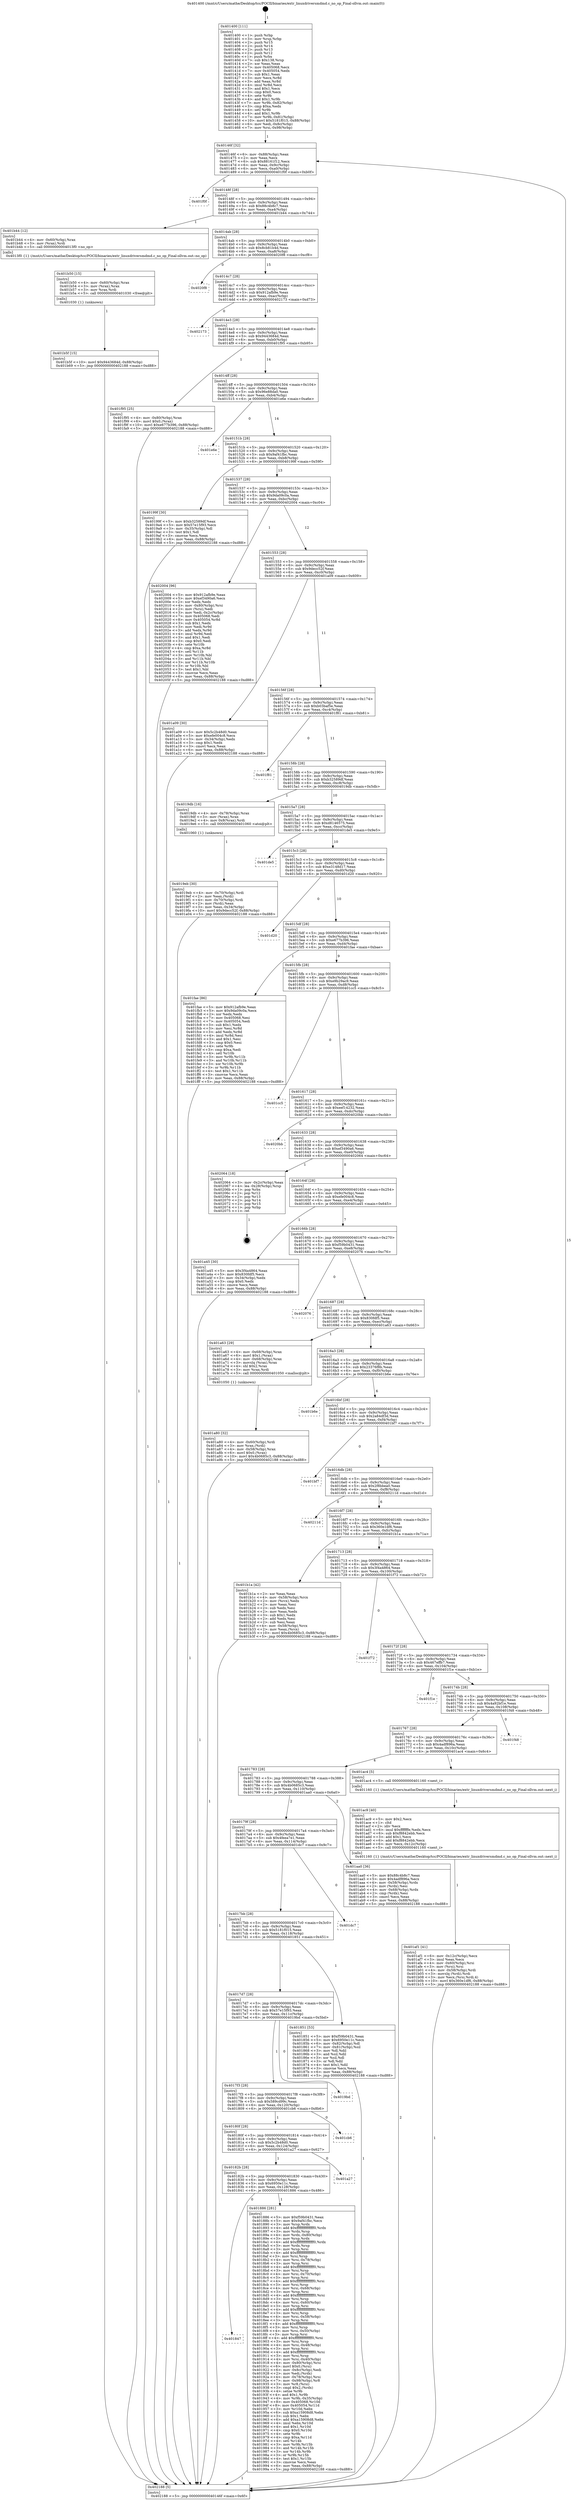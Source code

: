 digraph "0x401400" {
  label = "0x401400 (/mnt/c/Users/mathe/Desktop/tcc/POCII/binaries/extr_linuxdriversmdmd.c_no_op_Final-ollvm.out::main(0))"
  labelloc = "t"
  node[shape=record]

  Entry [label="",width=0.3,height=0.3,shape=circle,fillcolor=black,style=filled]
  "0x40146f" [label="{
     0x40146f [32]\l
     | [instrs]\l
     &nbsp;&nbsp;0x40146f \<+6\>: mov -0x88(%rbp),%eax\l
     &nbsp;&nbsp;0x401475 \<+2\>: mov %eax,%ecx\l
     &nbsp;&nbsp;0x401477 \<+6\>: sub $0x88161f12,%ecx\l
     &nbsp;&nbsp;0x40147d \<+6\>: mov %eax,-0x9c(%rbp)\l
     &nbsp;&nbsp;0x401483 \<+6\>: mov %ecx,-0xa0(%rbp)\l
     &nbsp;&nbsp;0x401489 \<+6\>: je 0000000000401f0f \<main+0xb0f\>\l
  }"]
  "0x401f0f" [label="{
     0x401f0f\l
  }", style=dashed]
  "0x40148f" [label="{
     0x40148f [28]\l
     | [instrs]\l
     &nbsp;&nbsp;0x40148f \<+5\>: jmp 0000000000401494 \<main+0x94\>\l
     &nbsp;&nbsp;0x401494 \<+6\>: mov -0x9c(%rbp),%eax\l
     &nbsp;&nbsp;0x40149a \<+5\>: sub $0x88c4b8c7,%eax\l
     &nbsp;&nbsp;0x40149f \<+6\>: mov %eax,-0xa4(%rbp)\l
     &nbsp;&nbsp;0x4014a5 \<+6\>: je 0000000000401b44 \<main+0x744\>\l
  }"]
  Exit [label="",width=0.3,height=0.3,shape=circle,fillcolor=black,style=filled,peripheries=2]
  "0x401b44" [label="{
     0x401b44 [12]\l
     | [instrs]\l
     &nbsp;&nbsp;0x401b44 \<+4\>: mov -0x60(%rbp),%rax\l
     &nbsp;&nbsp;0x401b48 \<+3\>: mov (%rax),%rdi\l
     &nbsp;&nbsp;0x401b4b \<+5\>: call 00000000004013f0 \<no_op\>\l
     | [calls]\l
     &nbsp;&nbsp;0x4013f0 \{1\} (/mnt/c/Users/mathe/Desktop/tcc/POCII/binaries/extr_linuxdriversmdmd.c_no_op_Final-ollvm.out::no_op)\l
  }"]
  "0x4014ab" [label="{
     0x4014ab [28]\l
     | [instrs]\l
     &nbsp;&nbsp;0x4014ab \<+5\>: jmp 00000000004014b0 \<main+0xb0\>\l
     &nbsp;&nbsp;0x4014b0 \<+6\>: mov -0x9c(%rbp),%eax\l
     &nbsp;&nbsp;0x4014b6 \<+5\>: sub $0x8cb81b4d,%eax\l
     &nbsp;&nbsp;0x4014bb \<+6\>: mov %eax,-0xa8(%rbp)\l
     &nbsp;&nbsp;0x4014c1 \<+6\>: je 00000000004020f8 \<main+0xcf8\>\l
  }"]
  "0x401b5f" [label="{
     0x401b5f [15]\l
     | [instrs]\l
     &nbsp;&nbsp;0x401b5f \<+10\>: movl $0x9443684d,-0x88(%rbp)\l
     &nbsp;&nbsp;0x401b69 \<+5\>: jmp 0000000000402188 \<main+0xd88\>\l
  }"]
  "0x4020f8" [label="{
     0x4020f8\l
  }", style=dashed]
  "0x4014c7" [label="{
     0x4014c7 [28]\l
     | [instrs]\l
     &nbsp;&nbsp;0x4014c7 \<+5\>: jmp 00000000004014cc \<main+0xcc\>\l
     &nbsp;&nbsp;0x4014cc \<+6\>: mov -0x9c(%rbp),%eax\l
     &nbsp;&nbsp;0x4014d2 \<+5\>: sub $0x912afb9e,%eax\l
     &nbsp;&nbsp;0x4014d7 \<+6\>: mov %eax,-0xac(%rbp)\l
     &nbsp;&nbsp;0x4014dd \<+6\>: je 0000000000402173 \<main+0xd73\>\l
  }"]
  "0x401b50" [label="{
     0x401b50 [15]\l
     | [instrs]\l
     &nbsp;&nbsp;0x401b50 \<+4\>: mov -0x60(%rbp),%rax\l
     &nbsp;&nbsp;0x401b54 \<+3\>: mov (%rax),%rax\l
     &nbsp;&nbsp;0x401b57 \<+3\>: mov %rax,%rdi\l
     &nbsp;&nbsp;0x401b5a \<+5\>: call 0000000000401030 \<free@plt\>\l
     | [calls]\l
     &nbsp;&nbsp;0x401030 \{1\} (unknown)\l
  }"]
  "0x402173" [label="{
     0x402173\l
  }", style=dashed]
  "0x4014e3" [label="{
     0x4014e3 [28]\l
     | [instrs]\l
     &nbsp;&nbsp;0x4014e3 \<+5\>: jmp 00000000004014e8 \<main+0xe8\>\l
     &nbsp;&nbsp;0x4014e8 \<+6\>: mov -0x9c(%rbp),%eax\l
     &nbsp;&nbsp;0x4014ee \<+5\>: sub $0x9443684d,%eax\l
     &nbsp;&nbsp;0x4014f3 \<+6\>: mov %eax,-0xb0(%rbp)\l
     &nbsp;&nbsp;0x4014f9 \<+6\>: je 0000000000401f95 \<main+0xb95\>\l
  }"]
  "0x401af1" [label="{
     0x401af1 [41]\l
     | [instrs]\l
     &nbsp;&nbsp;0x401af1 \<+6\>: mov -0x12c(%rbp),%ecx\l
     &nbsp;&nbsp;0x401af7 \<+3\>: imul %eax,%ecx\l
     &nbsp;&nbsp;0x401afa \<+4\>: mov -0x60(%rbp),%rsi\l
     &nbsp;&nbsp;0x401afe \<+3\>: mov (%rsi),%rsi\l
     &nbsp;&nbsp;0x401b01 \<+4\>: mov -0x58(%rbp),%rdi\l
     &nbsp;&nbsp;0x401b05 \<+3\>: movslq (%rdi),%rdi\l
     &nbsp;&nbsp;0x401b08 \<+3\>: mov %ecx,(%rsi,%rdi,4)\l
     &nbsp;&nbsp;0x401b0b \<+10\>: movl $0x360e1df6,-0x88(%rbp)\l
     &nbsp;&nbsp;0x401b15 \<+5\>: jmp 0000000000402188 \<main+0xd88\>\l
  }"]
  "0x401f95" [label="{
     0x401f95 [25]\l
     | [instrs]\l
     &nbsp;&nbsp;0x401f95 \<+4\>: mov -0x80(%rbp),%rax\l
     &nbsp;&nbsp;0x401f99 \<+6\>: movl $0x0,(%rax)\l
     &nbsp;&nbsp;0x401f9f \<+10\>: movl $0xe677b396,-0x88(%rbp)\l
     &nbsp;&nbsp;0x401fa9 \<+5\>: jmp 0000000000402188 \<main+0xd88\>\l
  }"]
  "0x4014ff" [label="{
     0x4014ff [28]\l
     | [instrs]\l
     &nbsp;&nbsp;0x4014ff \<+5\>: jmp 0000000000401504 \<main+0x104\>\l
     &nbsp;&nbsp;0x401504 \<+6\>: mov -0x9c(%rbp),%eax\l
     &nbsp;&nbsp;0x40150a \<+5\>: sub $0x96e88da0,%eax\l
     &nbsp;&nbsp;0x40150f \<+6\>: mov %eax,-0xb4(%rbp)\l
     &nbsp;&nbsp;0x401515 \<+6\>: je 0000000000401e6e \<main+0xa6e\>\l
  }"]
  "0x401ac9" [label="{
     0x401ac9 [40]\l
     | [instrs]\l
     &nbsp;&nbsp;0x401ac9 \<+5\>: mov $0x2,%ecx\l
     &nbsp;&nbsp;0x401ace \<+1\>: cltd\l
     &nbsp;&nbsp;0x401acf \<+2\>: idiv %ecx\l
     &nbsp;&nbsp;0x401ad1 \<+6\>: imul $0xfffffffe,%edx,%ecx\l
     &nbsp;&nbsp;0x401ad7 \<+6\>: sub $0xf8842ebb,%ecx\l
     &nbsp;&nbsp;0x401add \<+3\>: add $0x1,%ecx\l
     &nbsp;&nbsp;0x401ae0 \<+6\>: add $0xf8842ebb,%ecx\l
     &nbsp;&nbsp;0x401ae6 \<+6\>: mov %ecx,-0x12c(%rbp)\l
     &nbsp;&nbsp;0x401aec \<+5\>: call 0000000000401160 \<next_i\>\l
     | [calls]\l
     &nbsp;&nbsp;0x401160 \{1\} (/mnt/c/Users/mathe/Desktop/tcc/POCII/binaries/extr_linuxdriversmdmd.c_no_op_Final-ollvm.out::next_i)\l
  }"]
  "0x401e6e" [label="{
     0x401e6e\l
  }", style=dashed]
  "0x40151b" [label="{
     0x40151b [28]\l
     | [instrs]\l
     &nbsp;&nbsp;0x40151b \<+5\>: jmp 0000000000401520 \<main+0x120\>\l
     &nbsp;&nbsp;0x401520 \<+6\>: mov -0x9c(%rbp),%eax\l
     &nbsp;&nbsp;0x401526 \<+5\>: sub $0x9af41fbc,%eax\l
     &nbsp;&nbsp;0x40152b \<+6\>: mov %eax,-0xb8(%rbp)\l
     &nbsp;&nbsp;0x401531 \<+6\>: je 000000000040199f \<main+0x59f\>\l
  }"]
  "0x401a80" [label="{
     0x401a80 [32]\l
     | [instrs]\l
     &nbsp;&nbsp;0x401a80 \<+4\>: mov -0x60(%rbp),%rdi\l
     &nbsp;&nbsp;0x401a84 \<+3\>: mov %rax,(%rdi)\l
     &nbsp;&nbsp;0x401a87 \<+4\>: mov -0x58(%rbp),%rax\l
     &nbsp;&nbsp;0x401a8b \<+6\>: movl $0x0,(%rax)\l
     &nbsp;&nbsp;0x401a91 \<+10\>: movl $0x4b0685c3,-0x88(%rbp)\l
     &nbsp;&nbsp;0x401a9b \<+5\>: jmp 0000000000402188 \<main+0xd88\>\l
  }"]
  "0x40199f" [label="{
     0x40199f [30]\l
     | [instrs]\l
     &nbsp;&nbsp;0x40199f \<+5\>: mov $0xb32589df,%eax\l
     &nbsp;&nbsp;0x4019a4 \<+5\>: mov $0x57e15f93,%ecx\l
     &nbsp;&nbsp;0x4019a9 \<+3\>: mov -0x35(%rbp),%dl\l
     &nbsp;&nbsp;0x4019ac \<+3\>: test $0x1,%dl\l
     &nbsp;&nbsp;0x4019af \<+3\>: cmovne %ecx,%eax\l
     &nbsp;&nbsp;0x4019b2 \<+6\>: mov %eax,-0x88(%rbp)\l
     &nbsp;&nbsp;0x4019b8 \<+5\>: jmp 0000000000402188 \<main+0xd88\>\l
  }"]
  "0x401537" [label="{
     0x401537 [28]\l
     | [instrs]\l
     &nbsp;&nbsp;0x401537 \<+5\>: jmp 000000000040153c \<main+0x13c\>\l
     &nbsp;&nbsp;0x40153c \<+6\>: mov -0x9c(%rbp),%eax\l
     &nbsp;&nbsp;0x401542 \<+5\>: sub $0x9da09c0a,%eax\l
     &nbsp;&nbsp;0x401547 \<+6\>: mov %eax,-0xbc(%rbp)\l
     &nbsp;&nbsp;0x40154d \<+6\>: je 0000000000402004 \<main+0xc04\>\l
  }"]
  "0x4019eb" [label="{
     0x4019eb [30]\l
     | [instrs]\l
     &nbsp;&nbsp;0x4019eb \<+4\>: mov -0x70(%rbp),%rdi\l
     &nbsp;&nbsp;0x4019ef \<+2\>: mov %eax,(%rdi)\l
     &nbsp;&nbsp;0x4019f1 \<+4\>: mov -0x70(%rbp),%rdi\l
     &nbsp;&nbsp;0x4019f5 \<+2\>: mov (%rdi),%eax\l
     &nbsp;&nbsp;0x4019f7 \<+3\>: mov %eax,-0x34(%rbp)\l
     &nbsp;&nbsp;0x4019fa \<+10\>: movl $0x9decc52f,-0x88(%rbp)\l
     &nbsp;&nbsp;0x401a04 \<+5\>: jmp 0000000000402188 \<main+0xd88\>\l
  }"]
  "0x402004" [label="{
     0x402004 [96]\l
     | [instrs]\l
     &nbsp;&nbsp;0x402004 \<+5\>: mov $0x912afb9e,%eax\l
     &nbsp;&nbsp;0x402009 \<+5\>: mov $0xef3490a6,%ecx\l
     &nbsp;&nbsp;0x40200e \<+2\>: xor %edx,%edx\l
     &nbsp;&nbsp;0x402010 \<+4\>: mov -0x80(%rbp),%rsi\l
     &nbsp;&nbsp;0x402014 \<+2\>: mov (%rsi),%edi\l
     &nbsp;&nbsp;0x402016 \<+3\>: mov %edi,-0x2c(%rbp)\l
     &nbsp;&nbsp;0x402019 \<+7\>: mov 0x405068,%edi\l
     &nbsp;&nbsp;0x402020 \<+8\>: mov 0x405054,%r8d\l
     &nbsp;&nbsp;0x402028 \<+3\>: sub $0x1,%edx\l
     &nbsp;&nbsp;0x40202b \<+3\>: mov %edi,%r9d\l
     &nbsp;&nbsp;0x40202e \<+3\>: add %edx,%r9d\l
     &nbsp;&nbsp;0x402031 \<+4\>: imul %r9d,%edi\l
     &nbsp;&nbsp;0x402035 \<+3\>: and $0x1,%edi\l
     &nbsp;&nbsp;0x402038 \<+3\>: cmp $0x0,%edi\l
     &nbsp;&nbsp;0x40203b \<+4\>: sete %r10b\l
     &nbsp;&nbsp;0x40203f \<+4\>: cmp $0xa,%r8d\l
     &nbsp;&nbsp;0x402043 \<+4\>: setl %r11b\l
     &nbsp;&nbsp;0x402047 \<+3\>: mov %r10b,%bl\l
     &nbsp;&nbsp;0x40204a \<+3\>: and %r11b,%bl\l
     &nbsp;&nbsp;0x40204d \<+3\>: xor %r11b,%r10b\l
     &nbsp;&nbsp;0x402050 \<+3\>: or %r10b,%bl\l
     &nbsp;&nbsp;0x402053 \<+3\>: test $0x1,%bl\l
     &nbsp;&nbsp;0x402056 \<+3\>: cmovne %ecx,%eax\l
     &nbsp;&nbsp;0x402059 \<+6\>: mov %eax,-0x88(%rbp)\l
     &nbsp;&nbsp;0x40205f \<+5\>: jmp 0000000000402188 \<main+0xd88\>\l
  }"]
  "0x401553" [label="{
     0x401553 [28]\l
     | [instrs]\l
     &nbsp;&nbsp;0x401553 \<+5\>: jmp 0000000000401558 \<main+0x158\>\l
     &nbsp;&nbsp;0x401558 \<+6\>: mov -0x9c(%rbp),%eax\l
     &nbsp;&nbsp;0x40155e \<+5\>: sub $0x9decc52f,%eax\l
     &nbsp;&nbsp;0x401563 \<+6\>: mov %eax,-0xc0(%rbp)\l
     &nbsp;&nbsp;0x401569 \<+6\>: je 0000000000401a09 \<main+0x609\>\l
  }"]
  "0x401847" [label="{
     0x401847\l
  }", style=dashed]
  "0x401a09" [label="{
     0x401a09 [30]\l
     | [instrs]\l
     &nbsp;&nbsp;0x401a09 \<+5\>: mov $0x5c2b48d0,%eax\l
     &nbsp;&nbsp;0x401a0e \<+5\>: mov $0xefe004c8,%ecx\l
     &nbsp;&nbsp;0x401a13 \<+3\>: mov -0x34(%rbp),%edx\l
     &nbsp;&nbsp;0x401a16 \<+3\>: cmp $0x1,%edx\l
     &nbsp;&nbsp;0x401a19 \<+3\>: cmovl %ecx,%eax\l
     &nbsp;&nbsp;0x401a1c \<+6\>: mov %eax,-0x88(%rbp)\l
     &nbsp;&nbsp;0x401a22 \<+5\>: jmp 0000000000402188 \<main+0xd88\>\l
  }"]
  "0x40156f" [label="{
     0x40156f [28]\l
     | [instrs]\l
     &nbsp;&nbsp;0x40156f \<+5\>: jmp 0000000000401574 \<main+0x174\>\l
     &nbsp;&nbsp;0x401574 \<+6\>: mov -0x9c(%rbp),%eax\l
     &nbsp;&nbsp;0x40157a \<+5\>: sub $0xb03baf5e,%eax\l
     &nbsp;&nbsp;0x40157f \<+6\>: mov %eax,-0xc4(%rbp)\l
     &nbsp;&nbsp;0x401585 \<+6\>: je 0000000000401f81 \<main+0xb81\>\l
  }"]
  "0x401886" [label="{
     0x401886 [281]\l
     | [instrs]\l
     &nbsp;&nbsp;0x401886 \<+5\>: mov $0xf59b0431,%eax\l
     &nbsp;&nbsp;0x40188b \<+5\>: mov $0x9af41fbc,%ecx\l
     &nbsp;&nbsp;0x401890 \<+3\>: mov %rsp,%rdx\l
     &nbsp;&nbsp;0x401893 \<+4\>: add $0xfffffffffffffff0,%rdx\l
     &nbsp;&nbsp;0x401897 \<+3\>: mov %rdx,%rsp\l
     &nbsp;&nbsp;0x40189a \<+4\>: mov %rdx,-0x80(%rbp)\l
     &nbsp;&nbsp;0x40189e \<+3\>: mov %rsp,%rdx\l
     &nbsp;&nbsp;0x4018a1 \<+4\>: add $0xfffffffffffffff0,%rdx\l
     &nbsp;&nbsp;0x4018a5 \<+3\>: mov %rdx,%rsp\l
     &nbsp;&nbsp;0x4018a8 \<+3\>: mov %rsp,%rsi\l
     &nbsp;&nbsp;0x4018ab \<+4\>: add $0xfffffffffffffff0,%rsi\l
     &nbsp;&nbsp;0x4018af \<+3\>: mov %rsi,%rsp\l
     &nbsp;&nbsp;0x4018b2 \<+4\>: mov %rsi,-0x78(%rbp)\l
     &nbsp;&nbsp;0x4018b6 \<+3\>: mov %rsp,%rsi\l
     &nbsp;&nbsp;0x4018b9 \<+4\>: add $0xfffffffffffffff0,%rsi\l
     &nbsp;&nbsp;0x4018bd \<+3\>: mov %rsi,%rsp\l
     &nbsp;&nbsp;0x4018c0 \<+4\>: mov %rsi,-0x70(%rbp)\l
     &nbsp;&nbsp;0x4018c4 \<+3\>: mov %rsp,%rsi\l
     &nbsp;&nbsp;0x4018c7 \<+4\>: add $0xfffffffffffffff0,%rsi\l
     &nbsp;&nbsp;0x4018cb \<+3\>: mov %rsi,%rsp\l
     &nbsp;&nbsp;0x4018ce \<+4\>: mov %rsi,-0x68(%rbp)\l
     &nbsp;&nbsp;0x4018d2 \<+3\>: mov %rsp,%rsi\l
     &nbsp;&nbsp;0x4018d5 \<+4\>: add $0xfffffffffffffff0,%rsi\l
     &nbsp;&nbsp;0x4018d9 \<+3\>: mov %rsi,%rsp\l
     &nbsp;&nbsp;0x4018dc \<+4\>: mov %rsi,-0x60(%rbp)\l
     &nbsp;&nbsp;0x4018e0 \<+3\>: mov %rsp,%rsi\l
     &nbsp;&nbsp;0x4018e3 \<+4\>: add $0xfffffffffffffff0,%rsi\l
     &nbsp;&nbsp;0x4018e7 \<+3\>: mov %rsi,%rsp\l
     &nbsp;&nbsp;0x4018ea \<+4\>: mov %rsi,-0x58(%rbp)\l
     &nbsp;&nbsp;0x4018ee \<+3\>: mov %rsp,%rsi\l
     &nbsp;&nbsp;0x4018f1 \<+4\>: add $0xfffffffffffffff0,%rsi\l
     &nbsp;&nbsp;0x4018f5 \<+3\>: mov %rsi,%rsp\l
     &nbsp;&nbsp;0x4018f8 \<+4\>: mov %rsi,-0x50(%rbp)\l
     &nbsp;&nbsp;0x4018fc \<+3\>: mov %rsp,%rsi\l
     &nbsp;&nbsp;0x4018ff \<+4\>: add $0xfffffffffffffff0,%rsi\l
     &nbsp;&nbsp;0x401903 \<+3\>: mov %rsi,%rsp\l
     &nbsp;&nbsp;0x401906 \<+4\>: mov %rsi,-0x48(%rbp)\l
     &nbsp;&nbsp;0x40190a \<+3\>: mov %rsp,%rsi\l
     &nbsp;&nbsp;0x40190d \<+4\>: add $0xfffffffffffffff0,%rsi\l
     &nbsp;&nbsp;0x401911 \<+3\>: mov %rsi,%rsp\l
     &nbsp;&nbsp;0x401914 \<+4\>: mov %rsi,-0x40(%rbp)\l
     &nbsp;&nbsp;0x401918 \<+4\>: mov -0x80(%rbp),%rsi\l
     &nbsp;&nbsp;0x40191c \<+6\>: movl $0x0,(%rsi)\l
     &nbsp;&nbsp;0x401922 \<+6\>: mov -0x8c(%rbp),%edi\l
     &nbsp;&nbsp;0x401928 \<+2\>: mov %edi,(%rdx)\l
     &nbsp;&nbsp;0x40192a \<+4\>: mov -0x78(%rbp),%rsi\l
     &nbsp;&nbsp;0x40192e \<+7\>: mov -0x98(%rbp),%r8\l
     &nbsp;&nbsp;0x401935 \<+3\>: mov %r8,(%rsi)\l
     &nbsp;&nbsp;0x401938 \<+3\>: cmpl $0x2,(%rdx)\l
     &nbsp;&nbsp;0x40193b \<+4\>: setne %r9b\l
     &nbsp;&nbsp;0x40193f \<+4\>: and $0x1,%r9b\l
     &nbsp;&nbsp;0x401943 \<+4\>: mov %r9b,-0x35(%rbp)\l
     &nbsp;&nbsp;0x401947 \<+8\>: mov 0x405068,%r10d\l
     &nbsp;&nbsp;0x40194f \<+8\>: mov 0x405054,%r11d\l
     &nbsp;&nbsp;0x401957 \<+3\>: mov %r10d,%ebx\l
     &nbsp;&nbsp;0x40195a \<+6\>: sub $0xa15908d8,%ebx\l
     &nbsp;&nbsp;0x401960 \<+3\>: sub $0x1,%ebx\l
     &nbsp;&nbsp;0x401963 \<+6\>: add $0xa15908d8,%ebx\l
     &nbsp;&nbsp;0x401969 \<+4\>: imul %ebx,%r10d\l
     &nbsp;&nbsp;0x40196d \<+4\>: and $0x1,%r10d\l
     &nbsp;&nbsp;0x401971 \<+4\>: cmp $0x0,%r10d\l
     &nbsp;&nbsp;0x401975 \<+4\>: sete %r9b\l
     &nbsp;&nbsp;0x401979 \<+4\>: cmp $0xa,%r11d\l
     &nbsp;&nbsp;0x40197d \<+4\>: setl %r14b\l
     &nbsp;&nbsp;0x401981 \<+3\>: mov %r9b,%r15b\l
     &nbsp;&nbsp;0x401984 \<+3\>: and %r14b,%r15b\l
     &nbsp;&nbsp;0x401987 \<+3\>: xor %r14b,%r9b\l
     &nbsp;&nbsp;0x40198a \<+3\>: or %r9b,%r15b\l
     &nbsp;&nbsp;0x40198d \<+4\>: test $0x1,%r15b\l
     &nbsp;&nbsp;0x401991 \<+3\>: cmovne %ecx,%eax\l
     &nbsp;&nbsp;0x401994 \<+6\>: mov %eax,-0x88(%rbp)\l
     &nbsp;&nbsp;0x40199a \<+5\>: jmp 0000000000402188 \<main+0xd88\>\l
  }"]
  "0x401f81" [label="{
     0x401f81\l
  }", style=dashed]
  "0x40158b" [label="{
     0x40158b [28]\l
     | [instrs]\l
     &nbsp;&nbsp;0x40158b \<+5\>: jmp 0000000000401590 \<main+0x190\>\l
     &nbsp;&nbsp;0x401590 \<+6\>: mov -0x9c(%rbp),%eax\l
     &nbsp;&nbsp;0x401596 \<+5\>: sub $0xb32589df,%eax\l
     &nbsp;&nbsp;0x40159b \<+6\>: mov %eax,-0xc8(%rbp)\l
     &nbsp;&nbsp;0x4015a1 \<+6\>: je 00000000004019db \<main+0x5db\>\l
  }"]
  "0x40182b" [label="{
     0x40182b [28]\l
     | [instrs]\l
     &nbsp;&nbsp;0x40182b \<+5\>: jmp 0000000000401830 \<main+0x430\>\l
     &nbsp;&nbsp;0x401830 \<+6\>: mov -0x9c(%rbp),%eax\l
     &nbsp;&nbsp;0x401836 \<+5\>: sub $0x6950e11c,%eax\l
     &nbsp;&nbsp;0x40183b \<+6\>: mov %eax,-0x128(%rbp)\l
     &nbsp;&nbsp;0x401841 \<+6\>: je 0000000000401886 \<main+0x486\>\l
  }"]
  "0x4019db" [label="{
     0x4019db [16]\l
     | [instrs]\l
     &nbsp;&nbsp;0x4019db \<+4\>: mov -0x78(%rbp),%rax\l
     &nbsp;&nbsp;0x4019df \<+3\>: mov (%rax),%rax\l
     &nbsp;&nbsp;0x4019e2 \<+4\>: mov 0x8(%rax),%rdi\l
     &nbsp;&nbsp;0x4019e6 \<+5\>: call 0000000000401060 \<atoi@plt\>\l
     | [calls]\l
     &nbsp;&nbsp;0x401060 \{1\} (unknown)\l
  }"]
  "0x4015a7" [label="{
     0x4015a7 [28]\l
     | [instrs]\l
     &nbsp;&nbsp;0x4015a7 \<+5\>: jmp 00000000004015ac \<main+0x1ac\>\l
     &nbsp;&nbsp;0x4015ac \<+6\>: mov -0x9c(%rbp),%eax\l
     &nbsp;&nbsp;0x4015b2 \<+5\>: sub $0xd8146575,%eax\l
     &nbsp;&nbsp;0x4015b7 \<+6\>: mov %eax,-0xcc(%rbp)\l
     &nbsp;&nbsp;0x4015bd \<+6\>: je 0000000000401de5 \<main+0x9e5\>\l
  }"]
  "0x401a27" [label="{
     0x401a27\l
  }", style=dashed]
  "0x401de5" [label="{
     0x401de5\l
  }", style=dashed]
  "0x4015c3" [label="{
     0x4015c3 [28]\l
     | [instrs]\l
     &nbsp;&nbsp;0x4015c3 \<+5\>: jmp 00000000004015c8 \<main+0x1c8\>\l
     &nbsp;&nbsp;0x4015c8 \<+6\>: mov -0x9c(%rbp),%eax\l
     &nbsp;&nbsp;0x4015ce \<+5\>: sub $0xe3148d17,%eax\l
     &nbsp;&nbsp;0x4015d3 \<+6\>: mov %eax,-0xd0(%rbp)\l
     &nbsp;&nbsp;0x4015d9 \<+6\>: je 0000000000401d20 \<main+0x920\>\l
  }"]
  "0x40180f" [label="{
     0x40180f [28]\l
     | [instrs]\l
     &nbsp;&nbsp;0x40180f \<+5\>: jmp 0000000000401814 \<main+0x414\>\l
     &nbsp;&nbsp;0x401814 \<+6\>: mov -0x9c(%rbp),%eax\l
     &nbsp;&nbsp;0x40181a \<+5\>: sub $0x5c2b48d0,%eax\l
     &nbsp;&nbsp;0x40181f \<+6\>: mov %eax,-0x124(%rbp)\l
     &nbsp;&nbsp;0x401825 \<+6\>: je 0000000000401a27 \<main+0x627\>\l
  }"]
  "0x401d20" [label="{
     0x401d20\l
  }", style=dashed]
  "0x4015df" [label="{
     0x4015df [28]\l
     | [instrs]\l
     &nbsp;&nbsp;0x4015df \<+5\>: jmp 00000000004015e4 \<main+0x1e4\>\l
     &nbsp;&nbsp;0x4015e4 \<+6\>: mov -0x9c(%rbp),%eax\l
     &nbsp;&nbsp;0x4015ea \<+5\>: sub $0xe677b396,%eax\l
     &nbsp;&nbsp;0x4015ef \<+6\>: mov %eax,-0xd4(%rbp)\l
     &nbsp;&nbsp;0x4015f5 \<+6\>: je 0000000000401fae \<main+0xbae\>\l
  }"]
  "0x401cb6" [label="{
     0x401cb6\l
  }", style=dashed]
  "0x401fae" [label="{
     0x401fae [86]\l
     | [instrs]\l
     &nbsp;&nbsp;0x401fae \<+5\>: mov $0x912afb9e,%eax\l
     &nbsp;&nbsp;0x401fb3 \<+5\>: mov $0x9da09c0a,%ecx\l
     &nbsp;&nbsp;0x401fb8 \<+2\>: xor %edx,%edx\l
     &nbsp;&nbsp;0x401fba \<+7\>: mov 0x405068,%esi\l
     &nbsp;&nbsp;0x401fc1 \<+7\>: mov 0x405054,%edi\l
     &nbsp;&nbsp;0x401fc8 \<+3\>: sub $0x1,%edx\l
     &nbsp;&nbsp;0x401fcb \<+3\>: mov %esi,%r8d\l
     &nbsp;&nbsp;0x401fce \<+3\>: add %edx,%r8d\l
     &nbsp;&nbsp;0x401fd1 \<+4\>: imul %r8d,%esi\l
     &nbsp;&nbsp;0x401fd5 \<+3\>: and $0x1,%esi\l
     &nbsp;&nbsp;0x401fd8 \<+3\>: cmp $0x0,%esi\l
     &nbsp;&nbsp;0x401fdb \<+4\>: sete %r9b\l
     &nbsp;&nbsp;0x401fdf \<+3\>: cmp $0xa,%edi\l
     &nbsp;&nbsp;0x401fe2 \<+4\>: setl %r10b\l
     &nbsp;&nbsp;0x401fe6 \<+3\>: mov %r9b,%r11b\l
     &nbsp;&nbsp;0x401fe9 \<+3\>: and %r10b,%r11b\l
     &nbsp;&nbsp;0x401fec \<+3\>: xor %r10b,%r9b\l
     &nbsp;&nbsp;0x401fef \<+3\>: or %r9b,%r11b\l
     &nbsp;&nbsp;0x401ff2 \<+4\>: test $0x1,%r11b\l
     &nbsp;&nbsp;0x401ff6 \<+3\>: cmovne %ecx,%eax\l
     &nbsp;&nbsp;0x401ff9 \<+6\>: mov %eax,-0x88(%rbp)\l
     &nbsp;&nbsp;0x401fff \<+5\>: jmp 0000000000402188 \<main+0xd88\>\l
  }"]
  "0x4015fb" [label="{
     0x4015fb [28]\l
     | [instrs]\l
     &nbsp;&nbsp;0x4015fb \<+5\>: jmp 0000000000401600 \<main+0x200\>\l
     &nbsp;&nbsp;0x401600 \<+6\>: mov -0x9c(%rbp),%eax\l
     &nbsp;&nbsp;0x401606 \<+5\>: sub $0xe9b29ac9,%eax\l
     &nbsp;&nbsp;0x40160b \<+6\>: mov %eax,-0xd8(%rbp)\l
     &nbsp;&nbsp;0x401611 \<+6\>: je 0000000000401cc5 \<main+0x8c5\>\l
  }"]
  "0x4017f3" [label="{
     0x4017f3 [28]\l
     | [instrs]\l
     &nbsp;&nbsp;0x4017f3 \<+5\>: jmp 00000000004017f8 \<main+0x3f8\>\l
     &nbsp;&nbsp;0x4017f8 \<+6\>: mov -0x9c(%rbp),%eax\l
     &nbsp;&nbsp;0x4017fe \<+5\>: sub $0x589cd99c,%eax\l
     &nbsp;&nbsp;0x401803 \<+6\>: mov %eax,-0x120(%rbp)\l
     &nbsp;&nbsp;0x401809 \<+6\>: je 0000000000401cb6 \<main+0x8b6\>\l
  }"]
  "0x401cc5" [label="{
     0x401cc5\l
  }", style=dashed]
  "0x401617" [label="{
     0x401617 [28]\l
     | [instrs]\l
     &nbsp;&nbsp;0x401617 \<+5\>: jmp 000000000040161c \<main+0x21c\>\l
     &nbsp;&nbsp;0x40161c \<+6\>: mov -0x9c(%rbp),%eax\l
     &nbsp;&nbsp;0x401622 \<+5\>: sub $0xeef14232,%eax\l
     &nbsp;&nbsp;0x401627 \<+6\>: mov %eax,-0xdc(%rbp)\l
     &nbsp;&nbsp;0x40162d \<+6\>: je 00000000004020bb \<main+0xcbb\>\l
  }"]
  "0x4019bd" [label="{
     0x4019bd\l
  }", style=dashed]
  "0x4020bb" [label="{
     0x4020bb\l
  }", style=dashed]
  "0x401633" [label="{
     0x401633 [28]\l
     | [instrs]\l
     &nbsp;&nbsp;0x401633 \<+5\>: jmp 0000000000401638 \<main+0x238\>\l
     &nbsp;&nbsp;0x401638 \<+6\>: mov -0x9c(%rbp),%eax\l
     &nbsp;&nbsp;0x40163e \<+5\>: sub $0xef3490a6,%eax\l
     &nbsp;&nbsp;0x401643 \<+6\>: mov %eax,-0xe0(%rbp)\l
     &nbsp;&nbsp;0x401649 \<+6\>: je 0000000000402064 \<main+0xc64\>\l
  }"]
  "0x401400" [label="{
     0x401400 [111]\l
     | [instrs]\l
     &nbsp;&nbsp;0x401400 \<+1\>: push %rbp\l
     &nbsp;&nbsp;0x401401 \<+3\>: mov %rsp,%rbp\l
     &nbsp;&nbsp;0x401404 \<+2\>: push %r15\l
     &nbsp;&nbsp;0x401406 \<+2\>: push %r14\l
     &nbsp;&nbsp;0x401408 \<+2\>: push %r13\l
     &nbsp;&nbsp;0x40140a \<+2\>: push %r12\l
     &nbsp;&nbsp;0x40140c \<+1\>: push %rbx\l
     &nbsp;&nbsp;0x40140d \<+7\>: sub $0x138,%rsp\l
     &nbsp;&nbsp;0x401414 \<+2\>: xor %eax,%eax\l
     &nbsp;&nbsp;0x401416 \<+7\>: mov 0x405068,%ecx\l
     &nbsp;&nbsp;0x40141d \<+7\>: mov 0x405054,%edx\l
     &nbsp;&nbsp;0x401424 \<+3\>: sub $0x1,%eax\l
     &nbsp;&nbsp;0x401427 \<+3\>: mov %ecx,%r8d\l
     &nbsp;&nbsp;0x40142a \<+3\>: add %eax,%r8d\l
     &nbsp;&nbsp;0x40142d \<+4\>: imul %r8d,%ecx\l
     &nbsp;&nbsp;0x401431 \<+3\>: and $0x1,%ecx\l
     &nbsp;&nbsp;0x401434 \<+3\>: cmp $0x0,%ecx\l
     &nbsp;&nbsp;0x401437 \<+4\>: sete %r9b\l
     &nbsp;&nbsp;0x40143b \<+4\>: and $0x1,%r9b\l
     &nbsp;&nbsp;0x40143f \<+7\>: mov %r9b,-0x82(%rbp)\l
     &nbsp;&nbsp;0x401446 \<+3\>: cmp $0xa,%edx\l
     &nbsp;&nbsp;0x401449 \<+4\>: setl %r9b\l
     &nbsp;&nbsp;0x40144d \<+4\>: and $0x1,%r9b\l
     &nbsp;&nbsp;0x401451 \<+7\>: mov %r9b,-0x81(%rbp)\l
     &nbsp;&nbsp;0x401458 \<+10\>: movl $0x5181f015,-0x88(%rbp)\l
     &nbsp;&nbsp;0x401462 \<+6\>: mov %edi,-0x8c(%rbp)\l
     &nbsp;&nbsp;0x401468 \<+7\>: mov %rsi,-0x98(%rbp)\l
  }"]
  "0x402064" [label="{
     0x402064 [18]\l
     | [instrs]\l
     &nbsp;&nbsp;0x402064 \<+3\>: mov -0x2c(%rbp),%eax\l
     &nbsp;&nbsp;0x402067 \<+4\>: lea -0x28(%rbp),%rsp\l
     &nbsp;&nbsp;0x40206b \<+1\>: pop %rbx\l
     &nbsp;&nbsp;0x40206c \<+2\>: pop %r12\l
     &nbsp;&nbsp;0x40206e \<+2\>: pop %r13\l
     &nbsp;&nbsp;0x402070 \<+2\>: pop %r14\l
     &nbsp;&nbsp;0x402072 \<+2\>: pop %r15\l
     &nbsp;&nbsp;0x402074 \<+1\>: pop %rbp\l
     &nbsp;&nbsp;0x402075 \<+1\>: ret\l
  }"]
  "0x40164f" [label="{
     0x40164f [28]\l
     | [instrs]\l
     &nbsp;&nbsp;0x40164f \<+5\>: jmp 0000000000401654 \<main+0x254\>\l
     &nbsp;&nbsp;0x401654 \<+6\>: mov -0x9c(%rbp),%eax\l
     &nbsp;&nbsp;0x40165a \<+5\>: sub $0xefe004c8,%eax\l
     &nbsp;&nbsp;0x40165f \<+6\>: mov %eax,-0xe4(%rbp)\l
     &nbsp;&nbsp;0x401665 \<+6\>: je 0000000000401a45 \<main+0x645\>\l
  }"]
  "0x402188" [label="{
     0x402188 [5]\l
     | [instrs]\l
     &nbsp;&nbsp;0x402188 \<+5\>: jmp 000000000040146f \<main+0x6f\>\l
  }"]
  "0x401a45" [label="{
     0x401a45 [30]\l
     | [instrs]\l
     &nbsp;&nbsp;0x401a45 \<+5\>: mov $0x3f4a4864,%eax\l
     &nbsp;&nbsp;0x401a4a \<+5\>: mov $0x830fdf5,%ecx\l
     &nbsp;&nbsp;0x401a4f \<+3\>: mov -0x34(%rbp),%edx\l
     &nbsp;&nbsp;0x401a52 \<+3\>: cmp $0x0,%edx\l
     &nbsp;&nbsp;0x401a55 \<+3\>: cmove %ecx,%eax\l
     &nbsp;&nbsp;0x401a58 \<+6\>: mov %eax,-0x88(%rbp)\l
     &nbsp;&nbsp;0x401a5e \<+5\>: jmp 0000000000402188 \<main+0xd88\>\l
  }"]
  "0x40166b" [label="{
     0x40166b [28]\l
     | [instrs]\l
     &nbsp;&nbsp;0x40166b \<+5\>: jmp 0000000000401670 \<main+0x270\>\l
     &nbsp;&nbsp;0x401670 \<+6\>: mov -0x9c(%rbp),%eax\l
     &nbsp;&nbsp;0x401676 \<+5\>: sub $0xf59b0431,%eax\l
     &nbsp;&nbsp;0x40167b \<+6\>: mov %eax,-0xe8(%rbp)\l
     &nbsp;&nbsp;0x401681 \<+6\>: je 0000000000402076 \<main+0xc76\>\l
  }"]
  "0x4017d7" [label="{
     0x4017d7 [28]\l
     | [instrs]\l
     &nbsp;&nbsp;0x4017d7 \<+5\>: jmp 00000000004017dc \<main+0x3dc\>\l
     &nbsp;&nbsp;0x4017dc \<+6\>: mov -0x9c(%rbp),%eax\l
     &nbsp;&nbsp;0x4017e2 \<+5\>: sub $0x57e15f93,%eax\l
     &nbsp;&nbsp;0x4017e7 \<+6\>: mov %eax,-0x11c(%rbp)\l
     &nbsp;&nbsp;0x4017ed \<+6\>: je 00000000004019bd \<main+0x5bd\>\l
  }"]
  "0x402076" [label="{
     0x402076\l
  }", style=dashed]
  "0x401687" [label="{
     0x401687 [28]\l
     | [instrs]\l
     &nbsp;&nbsp;0x401687 \<+5\>: jmp 000000000040168c \<main+0x28c\>\l
     &nbsp;&nbsp;0x40168c \<+6\>: mov -0x9c(%rbp),%eax\l
     &nbsp;&nbsp;0x401692 \<+5\>: sub $0x830fdf5,%eax\l
     &nbsp;&nbsp;0x401697 \<+6\>: mov %eax,-0xec(%rbp)\l
     &nbsp;&nbsp;0x40169d \<+6\>: je 0000000000401a63 \<main+0x663\>\l
  }"]
  "0x401851" [label="{
     0x401851 [53]\l
     | [instrs]\l
     &nbsp;&nbsp;0x401851 \<+5\>: mov $0xf59b0431,%eax\l
     &nbsp;&nbsp;0x401856 \<+5\>: mov $0x6950e11c,%ecx\l
     &nbsp;&nbsp;0x40185b \<+6\>: mov -0x82(%rbp),%dl\l
     &nbsp;&nbsp;0x401861 \<+7\>: mov -0x81(%rbp),%sil\l
     &nbsp;&nbsp;0x401868 \<+3\>: mov %dl,%dil\l
     &nbsp;&nbsp;0x40186b \<+3\>: and %sil,%dil\l
     &nbsp;&nbsp;0x40186e \<+3\>: xor %sil,%dl\l
     &nbsp;&nbsp;0x401871 \<+3\>: or %dl,%dil\l
     &nbsp;&nbsp;0x401874 \<+4\>: test $0x1,%dil\l
     &nbsp;&nbsp;0x401878 \<+3\>: cmovne %ecx,%eax\l
     &nbsp;&nbsp;0x40187b \<+6\>: mov %eax,-0x88(%rbp)\l
     &nbsp;&nbsp;0x401881 \<+5\>: jmp 0000000000402188 \<main+0xd88\>\l
  }"]
  "0x401a63" [label="{
     0x401a63 [29]\l
     | [instrs]\l
     &nbsp;&nbsp;0x401a63 \<+4\>: mov -0x68(%rbp),%rax\l
     &nbsp;&nbsp;0x401a67 \<+6\>: movl $0x1,(%rax)\l
     &nbsp;&nbsp;0x401a6d \<+4\>: mov -0x68(%rbp),%rax\l
     &nbsp;&nbsp;0x401a71 \<+3\>: movslq (%rax),%rax\l
     &nbsp;&nbsp;0x401a74 \<+4\>: shl $0x2,%rax\l
     &nbsp;&nbsp;0x401a78 \<+3\>: mov %rax,%rdi\l
     &nbsp;&nbsp;0x401a7b \<+5\>: call 0000000000401050 \<malloc@plt\>\l
     | [calls]\l
     &nbsp;&nbsp;0x401050 \{1\} (unknown)\l
  }"]
  "0x4016a3" [label="{
     0x4016a3 [28]\l
     | [instrs]\l
     &nbsp;&nbsp;0x4016a3 \<+5\>: jmp 00000000004016a8 \<main+0x2a8\>\l
     &nbsp;&nbsp;0x4016a8 \<+6\>: mov -0x9c(%rbp),%eax\l
     &nbsp;&nbsp;0x4016ae \<+5\>: sub $0x23376f8b,%eax\l
     &nbsp;&nbsp;0x4016b3 \<+6\>: mov %eax,-0xf0(%rbp)\l
     &nbsp;&nbsp;0x4016b9 \<+6\>: je 0000000000401b6e \<main+0x76e\>\l
  }"]
  "0x4017bb" [label="{
     0x4017bb [28]\l
     | [instrs]\l
     &nbsp;&nbsp;0x4017bb \<+5\>: jmp 00000000004017c0 \<main+0x3c0\>\l
     &nbsp;&nbsp;0x4017c0 \<+6\>: mov -0x9c(%rbp),%eax\l
     &nbsp;&nbsp;0x4017c6 \<+5\>: sub $0x5181f015,%eax\l
     &nbsp;&nbsp;0x4017cb \<+6\>: mov %eax,-0x118(%rbp)\l
     &nbsp;&nbsp;0x4017d1 \<+6\>: je 0000000000401851 \<main+0x451\>\l
  }"]
  "0x401b6e" [label="{
     0x401b6e\l
  }", style=dashed]
  "0x4016bf" [label="{
     0x4016bf [28]\l
     | [instrs]\l
     &nbsp;&nbsp;0x4016bf \<+5\>: jmp 00000000004016c4 \<main+0x2c4\>\l
     &nbsp;&nbsp;0x4016c4 \<+6\>: mov -0x9c(%rbp),%eax\l
     &nbsp;&nbsp;0x4016ca \<+5\>: sub $0x2a84df3d,%eax\l
     &nbsp;&nbsp;0x4016cf \<+6\>: mov %eax,-0xf4(%rbp)\l
     &nbsp;&nbsp;0x4016d5 \<+6\>: je 0000000000401bf7 \<main+0x7f7\>\l
  }"]
  "0x401dc7" [label="{
     0x401dc7\l
  }", style=dashed]
  "0x401bf7" [label="{
     0x401bf7\l
  }", style=dashed]
  "0x4016db" [label="{
     0x4016db [28]\l
     | [instrs]\l
     &nbsp;&nbsp;0x4016db \<+5\>: jmp 00000000004016e0 \<main+0x2e0\>\l
     &nbsp;&nbsp;0x4016e0 \<+6\>: mov -0x9c(%rbp),%eax\l
     &nbsp;&nbsp;0x4016e6 \<+5\>: sub $0x2f8bbea0,%eax\l
     &nbsp;&nbsp;0x4016eb \<+6\>: mov %eax,-0xf8(%rbp)\l
     &nbsp;&nbsp;0x4016f1 \<+6\>: je 000000000040211d \<main+0xd1d\>\l
  }"]
  "0x40179f" [label="{
     0x40179f [28]\l
     | [instrs]\l
     &nbsp;&nbsp;0x40179f \<+5\>: jmp 00000000004017a4 \<main+0x3a4\>\l
     &nbsp;&nbsp;0x4017a4 \<+6\>: mov -0x9c(%rbp),%eax\l
     &nbsp;&nbsp;0x4017aa \<+5\>: sub $0x4feea7e1,%eax\l
     &nbsp;&nbsp;0x4017af \<+6\>: mov %eax,-0x114(%rbp)\l
     &nbsp;&nbsp;0x4017b5 \<+6\>: je 0000000000401dc7 \<main+0x9c7\>\l
  }"]
  "0x40211d" [label="{
     0x40211d\l
  }", style=dashed]
  "0x4016f7" [label="{
     0x4016f7 [28]\l
     | [instrs]\l
     &nbsp;&nbsp;0x4016f7 \<+5\>: jmp 00000000004016fc \<main+0x2fc\>\l
     &nbsp;&nbsp;0x4016fc \<+6\>: mov -0x9c(%rbp),%eax\l
     &nbsp;&nbsp;0x401702 \<+5\>: sub $0x360e1df6,%eax\l
     &nbsp;&nbsp;0x401707 \<+6\>: mov %eax,-0xfc(%rbp)\l
     &nbsp;&nbsp;0x40170d \<+6\>: je 0000000000401b1a \<main+0x71a\>\l
  }"]
  "0x401aa0" [label="{
     0x401aa0 [36]\l
     | [instrs]\l
     &nbsp;&nbsp;0x401aa0 \<+5\>: mov $0x88c4b8c7,%eax\l
     &nbsp;&nbsp;0x401aa5 \<+5\>: mov $0x4adf896a,%ecx\l
     &nbsp;&nbsp;0x401aaa \<+4\>: mov -0x58(%rbp),%rdx\l
     &nbsp;&nbsp;0x401aae \<+2\>: mov (%rdx),%esi\l
     &nbsp;&nbsp;0x401ab0 \<+4\>: mov -0x68(%rbp),%rdx\l
     &nbsp;&nbsp;0x401ab4 \<+2\>: cmp (%rdx),%esi\l
     &nbsp;&nbsp;0x401ab6 \<+3\>: cmovl %ecx,%eax\l
     &nbsp;&nbsp;0x401ab9 \<+6\>: mov %eax,-0x88(%rbp)\l
     &nbsp;&nbsp;0x401abf \<+5\>: jmp 0000000000402188 \<main+0xd88\>\l
  }"]
  "0x401b1a" [label="{
     0x401b1a [42]\l
     | [instrs]\l
     &nbsp;&nbsp;0x401b1a \<+2\>: xor %eax,%eax\l
     &nbsp;&nbsp;0x401b1c \<+4\>: mov -0x58(%rbp),%rcx\l
     &nbsp;&nbsp;0x401b20 \<+2\>: mov (%rcx),%edx\l
     &nbsp;&nbsp;0x401b22 \<+2\>: mov %eax,%esi\l
     &nbsp;&nbsp;0x401b24 \<+2\>: sub %edx,%esi\l
     &nbsp;&nbsp;0x401b26 \<+2\>: mov %eax,%edx\l
     &nbsp;&nbsp;0x401b28 \<+3\>: sub $0x1,%edx\l
     &nbsp;&nbsp;0x401b2b \<+2\>: add %edx,%esi\l
     &nbsp;&nbsp;0x401b2d \<+2\>: sub %esi,%eax\l
     &nbsp;&nbsp;0x401b2f \<+4\>: mov -0x58(%rbp),%rcx\l
     &nbsp;&nbsp;0x401b33 \<+2\>: mov %eax,(%rcx)\l
     &nbsp;&nbsp;0x401b35 \<+10\>: movl $0x4b0685c3,-0x88(%rbp)\l
     &nbsp;&nbsp;0x401b3f \<+5\>: jmp 0000000000402188 \<main+0xd88\>\l
  }"]
  "0x401713" [label="{
     0x401713 [28]\l
     | [instrs]\l
     &nbsp;&nbsp;0x401713 \<+5\>: jmp 0000000000401718 \<main+0x318\>\l
     &nbsp;&nbsp;0x401718 \<+6\>: mov -0x9c(%rbp),%eax\l
     &nbsp;&nbsp;0x40171e \<+5\>: sub $0x3f4a4864,%eax\l
     &nbsp;&nbsp;0x401723 \<+6\>: mov %eax,-0x100(%rbp)\l
     &nbsp;&nbsp;0x401729 \<+6\>: je 0000000000401f72 \<main+0xb72\>\l
  }"]
  "0x401783" [label="{
     0x401783 [28]\l
     | [instrs]\l
     &nbsp;&nbsp;0x401783 \<+5\>: jmp 0000000000401788 \<main+0x388\>\l
     &nbsp;&nbsp;0x401788 \<+6\>: mov -0x9c(%rbp),%eax\l
     &nbsp;&nbsp;0x40178e \<+5\>: sub $0x4b0685c3,%eax\l
     &nbsp;&nbsp;0x401793 \<+6\>: mov %eax,-0x110(%rbp)\l
     &nbsp;&nbsp;0x401799 \<+6\>: je 0000000000401aa0 \<main+0x6a0\>\l
  }"]
  "0x401f72" [label="{
     0x401f72\l
  }", style=dashed]
  "0x40172f" [label="{
     0x40172f [28]\l
     | [instrs]\l
     &nbsp;&nbsp;0x40172f \<+5\>: jmp 0000000000401734 \<main+0x334\>\l
     &nbsp;&nbsp;0x401734 \<+6\>: mov -0x9c(%rbp),%eax\l
     &nbsp;&nbsp;0x40173a \<+5\>: sub $0x467effb7,%eax\l
     &nbsp;&nbsp;0x40173f \<+6\>: mov %eax,-0x104(%rbp)\l
     &nbsp;&nbsp;0x401745 \<+6\>: je 0000000000401f1e \<main+0xb1e\>\l
  }"]
  "0x401ac4" [label="{
     0x401ac4 [5]\l
     | [instrs]\l
     &nbsp;&nbsp;0x401ac4 \<+5\>: call 0000000000401160 \<next_i\>\l
     | [calls]\l
     &nbsp;&nbsp;0x401160 \{1\} (/mnt/c/Users/mathe/Desktop/tcc/POCII/binaries/extr_linuxdriversmdmd.c_no_op_Final-ollvm.out::next_i)\l
  }"]
  "0x401f1e" [label="{
     0x401f1e\l
  }", style=dashed]
  "0x40174b" [label="{
     0x40174b [28]\l
     | [instrs]\l
     &nbsp;&nbsp;0x40174b \<+5\>: jmp 0000000000401750 \<main+0x350\>\l
     &nbsp;&nbsp;0x401750 \<+6\>: mov -0x9c(%rbp),%eax\l
     &nbsp;&nbsp;0x401756 \<+5\>: sub $0x4a92bf1e,%eax\l
     &nbsp;&nbsp;0x40175b \<+6\>: mov %eax,-0x108(%rbp)\l
     &nbsp;&nbsp;0x401761 \<+6\>: je 0000000000401f48 \<main+0xb48\>\l
  }"]
  "0x401767" [label="{
     0x401767 [28]\l
     | [instrs]\l
     &nbsp;&nbsp;0x401767 \<+5\>: jmp 000000000040176c \<main+0x36c\>\l
     &nbsp;&nbsp;0x40176c \<+6\>: mov -0x9c(%rbp),%eax\l
     &nbsp;&nbsp;0x401772 \<+5\>: sub $0x4adf896a,%eax\l
     &nbsp;&nbsp;0x401777 \<+6\>: mov %eax,-0x10c(%rbp)\l
     &nbsp;&nbsp;0x40177d \<+6\>: je 0000000000401ac4 \<main+0x6c4\>\l
  }"]
  "0x401f48" [label="{
     0x401f48\l
  }", style=dashed]
  Entry -> "0x401400" [label=" 1"]
  "0x40146f" -> "0x401f0f" [label=" 0"]
  "0x40146f" -> "0x40148f" [label=" 16"]
  "0x402064" -> Exit [label=" 1"]
  "0x40148f" -> "0x401b44" [label=" 1"]
  "0x40148f" -> "0x4014ab" [label=" 15"]
  "0x402004" -> "0x402188" [label=" 1"]
  "0x4014ab" -> "0x4020f8" [label=" 0"]
  "0x4014ab" -> "0x4014c7" [label=" 15"]
  "0x401fae" -> "0x402188" [label=" 1"]
  "0x4014c7" -> "0x402173" [label=" 0"]
  "0x4014c7" -> "0x4014e3" [label=" 15"]
  "0x401f95" -> "0x402188" [label=" 1"]
  "0x4014e3" -> "0x401f95" [label=" 1"]
  "0x4014e3" -> "0x4014ff" [label=" 14"]
  "0x401b5f" -> "0x402188" [label=" 1"]
  "0x4014ff" -> "0x401e6e" [label=" 0"]
  "0x4014ff" -> "0x40151b" [label=" 14"]
  "0x401b50" -> "0x401b5f" [label=" 1"]
  "0x40151b" -> "0x40199f" [label=" 1"]
  "0x40151b" -> "0x401537" [label=" 13"]
  "0x401b44" -> "0x401b50" [label=" 1"]
  "0x401537" -> "0x402004" [label=" 1"]
  "0x401537" -> "0x401553" [label=" 12"]
  "0x401b1a" -> "0x402188" [label=" 1"]
  "0x401553" -> "0x401a09" [label=" 1"]
  "0x401553" -> "0x40156f" [label=" 11"]
  "0x401ac9" -> "0x401af1" [label=" 1"]
  "0x40156f" -> "0x401f81" [label=" 0"]
  "0x40156f" -> "0x40158b" [label=" 11"]
  "0x401ac4" -> "0x401ac9" [label=" 1"]
  "0x40158b" -> "0x4019db" [label=" 1"]
  "0x40158b" -> "0x4015a7" [label=" 10"]
  "0x401a80" -> "0x402188" [label=" 1"]
  "0x4015a7" -> "0x401de5" [label=" 0"]
  "0x4015a7" -> "0x4015c3" [label=" 10"]
  "0x401a63" -> "0x401a80" [label=" 1"]
  "0x4015c3" -> "0x401d20" [label=" 0"]
  "0x4015c3" -> "0x4015df" [label=" 10"]
  "0x401a09" -> "0x402188" [label=" 1"]
  "0x4015df" -> "0x401fae" [label=" 1"]
  "0x4015df" -> "0x4015fb" [label=" 9"]
  "0x4019eb" -> "0x402188" [label=" 1"]
  "0x4015fb" -> "0x401cc5" [label=" 0"]
  "0x4015fb" -> "0x401617" [label=" 9"]
  "0x40199f" -> "0x402188" [label=" 1"]
  "0x401617" -> "0x4020bb" [label=" 0"]
  "0x401617" -> "0x401633" [label=" 9"]
  "0x401886" -> "0x402188" [label=" 1"]
  "0x401633" -> "0x402064" [label=" 1"]
  "0x401633" -> "0x40164f" [label=" 8"]
  "0x40182b" -> "0x401847" [label=" 0"]
  "0x40164f" -> "0x401a45" [label=" 1"]
  "0x40164f" -> "0x40166b" [label=" 7"]
  "0x40182b" -> "0x401886" [label=" 1"]
  "0x40166b" -> "0x402076" [label=" 0"]
  "0x40166b" -> "0x401687" [label=" 7"]
  "0x401aa0" -> "0x402188" [label=" 2"]
  "0x401687" -> "0x401a63" [label=" 1"]
  "0x401687" -> "0x4016a3" [label=" 6"]
  "0x40180f" -> "0x40182b" [label=" 1"]
  "0x4016a3" -> "0x401b6e" [label=" 0"]
  "0x4016a3" -> "0x4016bf" [label=" 6"]
  "0x401a45" -> "0x402188" [label=" 1"]
  "0x4016bf" -> "0x401bf7" [label=" 0"]
  "0x4016bf" -> "0x4016db" [label=" 6"]
  "0x4017f3" -> "0x40180f" [label=" 1"]
  "0x4016db" -> "0x40211d" [label=" 0"]
  "0x4016db" -> "0x4016f7" [label=" 6"]
  "0x4019db" -> "0x4019eb" [label=" 1"]
  "0x4016f7" -> "0x401b1a" [label=" 1"]
  "0x4016f7" -> "0x401713" [label=" 5"]
  "0x4017d7" -> "0x4017f3" [label=" 1"]
  "0x401713" -> "0x401f72" [label=" 0"]
  "0x401713" -> "0x40172f" [label=" 5"]
  "0x401af1" -> "0x402188" [label=" 1"]
  "0x40172f" -> "0x401f1e" [label=" 0"]
  "0x40172f" -> "0x40174b" [label=" 5"]
  "0x402188" -> "0x40146f" [label=" 15"]
  "0x40174b" -> "0x401f48" [label=" 0"]
  "0x40174b" -> "0x401767" [label=" 5"]
  "0x401400" -> "0x40146f" [label=" 1"]
  "0x401767" -> "0x401ac4" [label=" 1"]
  "0x401767" -> "0x401783" [label=" 4"]
  "0x4017d7" -> "0x4019bd" [label=" 0"]
  "0x401783" -> "0x401aa0" [label=" 2"]
  "0x401783" -> "0x40179f" [label=" 2"]
  "0x4017f3" -> "0x401cb6" [label=" 0"]
  "0x40179f" -> "0x401dc7" [label=" 0"]
  "0x40179f" -> "0x4017bb" [label=" 2"]
  "0x40180f" -> "0x401a27" [label=" 0"]
  "0x4017bb" -> "0x401851" [label=" 1"]
  "0x4017bb" -> "0x4017d7" [label=" 1"]
  "0x401851" -> "0x402188" [label=" 1"]
}

